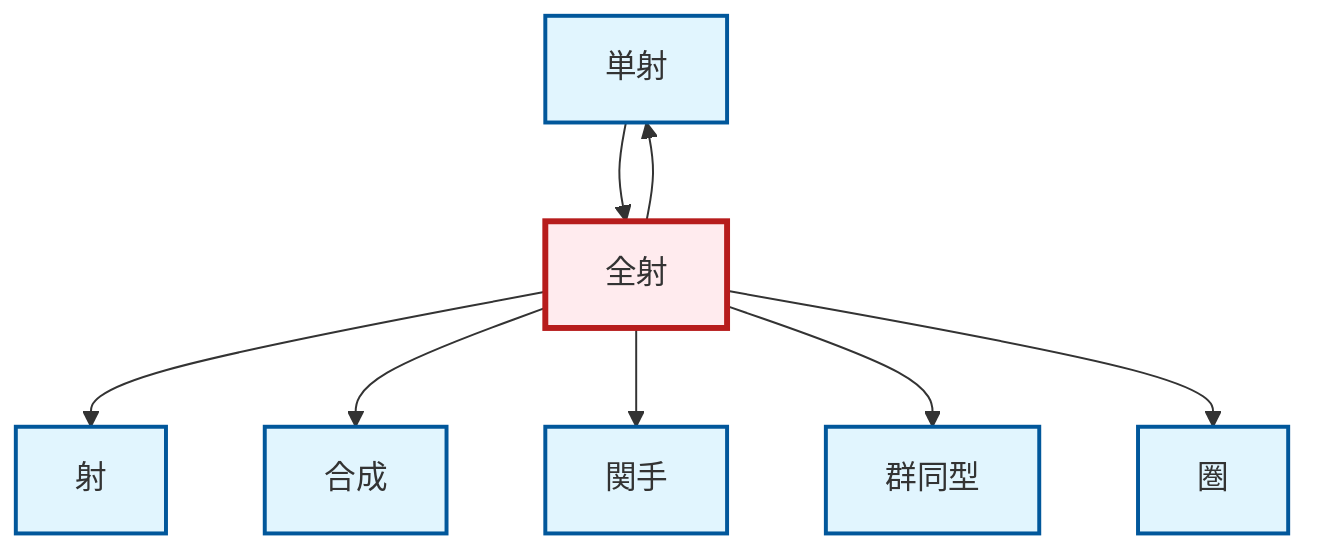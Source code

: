 graph TD
    classDef definition fill:#e1f5fe,stroke:#01579b,stroke-width:2px
    classDef theorem fill:#f3e5f5,stroke:#4a148c,stroke-width:2px
    classDef axiom fill:#fff3e0,stroke:#e65100,stroke-width:2px
    classDef example fill:#e8f5e9,stroke:#1b5e20,stroke-width:2px
    classDef current fill:#ffebee,stroke:#b71c1c,stroke-width:3px
    def-category["圏"]:::definition
    def-monomorphism["単射"]:::definition
    def-epimorphism["全射"]:::definition
    def-composition["合成"]:::definition
    def-morphism["射"]:::definition
    def-isomorphism["群同型"]:::definition
    def-functor["関手"]:::definition
    def-epimorphism --> def-morphism
    def-epimorphism --> def-composition
    def-epimorphism --> def-monomorphism
    def-epimorphism --> def-functor
    def-epimorphism --> def-isomorphism
    def-epimorphism --> def-category
    def-monomorphism --> def-epimorphism
    class def-epimorphism current